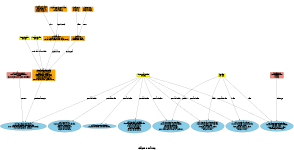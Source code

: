 // Copyright (c) 2019 Jeff Boody
//
// Permission is hereby granted, free of charge, to any person obtaining a
// copy of this software and associated documentation files (the "Software"),
// to deal in the Software without restriction, including without limitation
// the rights to use, copy, modify, merge, publish, distribute, sublicense,
// and/or sell copies of the Software, and to permit persons to whom the
// Software is furnished to do so, subject to the following conditions:
//
// The above copyright notice and this permission notice shall be included
// in all copies or substantial portions of the Software.
//
// THE SOFTWARE IS PROVIDED "AS IS", WITHOUT WARRANTY OF ANY KIND, EXPRESS OR
// IMPLIED, INCLUDING BUT NOT LIMITED TO THE WARRANTIES OF MERCHANTABILITY,
// FITNESS FOR A PARTICULAR PURPOSE AND NONINFRINGEMENT. IN NO EVENT SHALL THE
// AUTHORS OR COPYRIGHT HOLDERS BE LIABLE FOR ANY CLAIM, DAMAGES OR OTHER
// LIABILITY, WHETHER IN AN ACTION OF CONTRACT, TORT OR OTHERWISE, ARISING FROM,
// OUT OF OR IN CONNECTION WITH THE SOFTWARE OR THE USE OR OTHER DEALINGS IN
// THE SOFTWARE.

// sudo apt-get install graphviz
// xdot ch8-drawing.dot
digraph DRAWING
{
	label="Chapter 8. Drawing";
	fontsize=20;
	size="2,1";
	ratio=fill;

	// handles
	VkBuffer        [shape=box, fillcolor=yellow, style=filled, label="VkBuffer\nSee CH2"];
	VkCommandBuffer [shape=box, fillcolor=yellow, style=filled, label="VkCommandBuffer\nSee CH3"];
	VkRenderPass    [shape=box, fillcolor=yellow, style=filled, label="VkRenderPass\nSee CH7"];
	VkFramebuffer   [shape=box, fillcolor=yellow, style=filled, label="VkFramebuffer\nSee CH7"];

	// enums
	VkIndexType       [shape=box, fillcolor=salmon, style=filled, label="VkIndexType\n(VK_INDEX_TYPE_)\nUINT16\nUINT32"];
	VkSubpassContents [shape=box, fillcolor=salmon, style=filled, label="VkSubpassContents\n(VK_SUBPASS_CONTENTS_*)\nINLINE\nSECONDARY_COMMAND_BUFFERS"];

	// unions
	VkClearColorValue [shape=box, fillcolor=darkorange, style=filled, label="VkClearColorValue\nfloat float32[4];\nint32_t int32[4];\nuint32_t uint32[4];"];

	// structures
	VkRenderPassBeginInfo    [shape=box, fillcolor=orange, style=filled, label="VkRenderPassBeginInfo\nVkStructureType sType;\nconst void* pNext;\nVkRenderPass renderPass;\nVkFramebuffer framebuffer;\nVkRect2D renderArea;\nuint32_t clearValueCount;\nconst VkClearValue* pClearValues;"];
	VkClearValue             [shape=box, fillcolor=orange, style=filled, label="VkClearValue\nVkClearColorValue color;\nVkClearDepthStencilValue depthStencil;"];
	VkRect2D                 [shape=box, fillcolor=orange, style=filled, label="VkRect2D\nVkOffset2D offset;\nVkExtent2D extent;"];
	VkClearDepthStencilValue [shape=box, fillcolor=orange, style=filled, label="VkClearDepthStencilValue\nfloat depth;\nuint32_t stencil;"];
	VkOffset2D               [shape=box, fillcolor=orange, style=filled, label="VkOffset2D\nint32_t x;\nint32_t y;"]
	VkExtent2D               [shape=box, fillcolor=orange, style=filled, label="VkExtent2D\nuint32_t width;\nuint32_t height;"];

	// functions
	vkCmdDraw                [fillcolor=skyblue, style=filled, label="void vkCmdDraw(\nVkCommandBuffer commandBuffer,\nuint32_t vertexCount,\nuint32_t instanceCount,\nuint32_t firstVertex,\nuint32_t firstInstance);"];
	vkCmdBeginRenderPass     [fillcolor=skyblue, style=filled, label="void vkCmdBeginRenderPass(\nVkCommandBuffer commandBuffer,\nconst VkRenderPassBeginInfo* pRenderPassBegin,\nVkSubpassContents contents);"];
	vkCmdEndRenderPass       [fillcolor=skyblue, style=filled, label="void vkCmdEndRenderPass(\nVkCommandBuffer commandBuffer);"];
	vkCmdBindVertexBuffers   [fillcolor=skyblue, style=filled, label="void vkCmdBindVertexBuffers(\nVkCommandBuffer commandBuffer,\nuint32_t firstBinding,\nuint32_t bindingCount,\nconst VkBuffer* pBuffers,\nconst VkDeviceSize(uint64_t)* pOffsets);"];
	vkCmdDrawIndexed         [fillcolor=skyblue, style=filled, label="void vkCmdDrawIndexed(\nVkCommandBuffer commandBuffer,\nuint32_t indexCount,\nuint32_t instanceCount,\nuint32_t firstIndex,\nint32_t vertexOffset,\nuint32_t firstInstance);"];
	vkCmdBindIndexBuffer     [fillcolor=skyblue, style=filled, label="void vkCmdBindIndexBuffer(\nVkCommandBuffer commandBuffer,\nVkBuffer buffer,\nVkDeviceSize(uint64_t) offset,\nVkIndexType indexType);"];
	vkCmdDrawIndirect        [fillcolor=skyblue, style=filled, label="void vkCmdDrawIndirect(\nVkCommandBuffer commandBuffer,\nVkBuffer buffer,\nVkDeviceSize(uint64_t) offset,\nuint32_t drawCount,\nuint32_t stride);"];
	vkCmdDrawIndexedIndirect [fillcolor=skyblue, style=filled, label="void vkCmdDrawIndexedIndirect(\nVkCommandBuffer commandBuffer,\nVkBuffer buffer,\nVkDeviceSize(uint64_t) offset,\nuint32_t drawCount,\nuint32_t stride);"];

	// parameters
	VkRenderPass             -> VkRenderPassBeginInfo    [label="renderPass"];
	VkFramebuffer            -> VkRenderPassBeginInfo    [label="framebuffer"];
	VkRenderPassBeginInfo    -> vkCmdBeginRenderPass     [label="pRenderPassBegin"];
	VkClearValue             -> VkRenderPassBeginInfo    [label="pClearValues"];
	VkIndexType              -> vkCmdBindIndexBuffer     [label="indexType"];
	VkCommandBuffer          -> vkCmdDraw                [label="commandBuffer"];
	VkCommandBuffer          -> vkCmdBeginRenderPass     [label="commandBuffer"];
	VkCommandBuffer          -> vkCmdEndRenderPass       [label="commandBuffer"];
	VkCommandBuffer          -> vkCmdBindVertexBuffers   [label="commandBuffer"];
	VkCommandBuffer          -> vkCmdDrawIndexed         [label="commandBuffer"];
	VkCommandBuffer          -> vkCmdBindIndexBuffer     [label="commandBuffer"];
	VkCommandBuffer          -> vkCmdDrawIndirect        [label="commandBuffer"];
	VkCommandBuffer          -> vkCmdDrawIndexedIndirect [label="commandBuffer"];
	VkBuffer                 -> vkCmdBindVertexBuffers   [label="pBuffers"];
	VkBuffer                 -> vkCmdBindIndexBuffer     [label="buffer"];
	VkBuffer                 -> vkCmdDrawIndirect        [label="buffer"];
	VkBuffer                 -> vkCmdDrawIndexedIndirect [label="buffer"];
	VkSubpassContents        -> vkCmdBeginRenderPass     [label="contents"];
	VkRect2D                 -> VkRenderPassBeginInfo    [label="renderArea"];
	VkClearColorValue        -> VkClearValue             [label="color"];
	VkClearDepthStencilValue -> VkClearValue             [label="depthStencil"]
	VkOffset2D               -> VkRect2D                 [label="offset"];
	VkExtent2D               -> VkRect2D                 [label="extent"];
}
